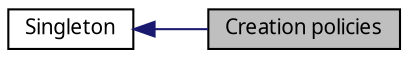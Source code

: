 digraph structs
{
  bgcolor="transparent";
  edge [fontname="FreeSans.ttf",fontsize=8,labelfontname="FreeSans.ttf",labelfontsize=8];
  node [fontname="FreeSans.ttf",fontsize=10,shape=record];
rankdir=LR;
  Node0 [label="Creation policies",height=0.2,width=0.4,color="black", fillcolor="grey75", style="filled" fontcolor="black"];
  Node1 [label="Singleton",height=0.2,width=0.4,color="black",URL="$a00775.html"];
  Node1->Node0 [shape=plaintext, color="midnightblue", dir="back", style="solid"];
}
